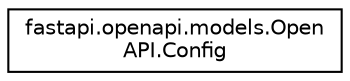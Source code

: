 digraph "Graphical Class Hierarchy"
{
 // LATEX_PDF_SIZE
  edge [fontname="Helvetica",fontsize="10",labelfontname="Helvetica",labelfontsize="10"];
  node [fontname="Helvetica",fontsize="10",shape=record];
  rankdir="LR";
  Node0 [label="fastapi.openapi.models.Open\lAPI.Config",height=0.2,width=0.4,color="black", fillcolor="white", style="filled",URL="$classfastapi_1_1openapi_1_1models_1_1OpenAPI_1_1Config.html",tooltip=" "];
}
